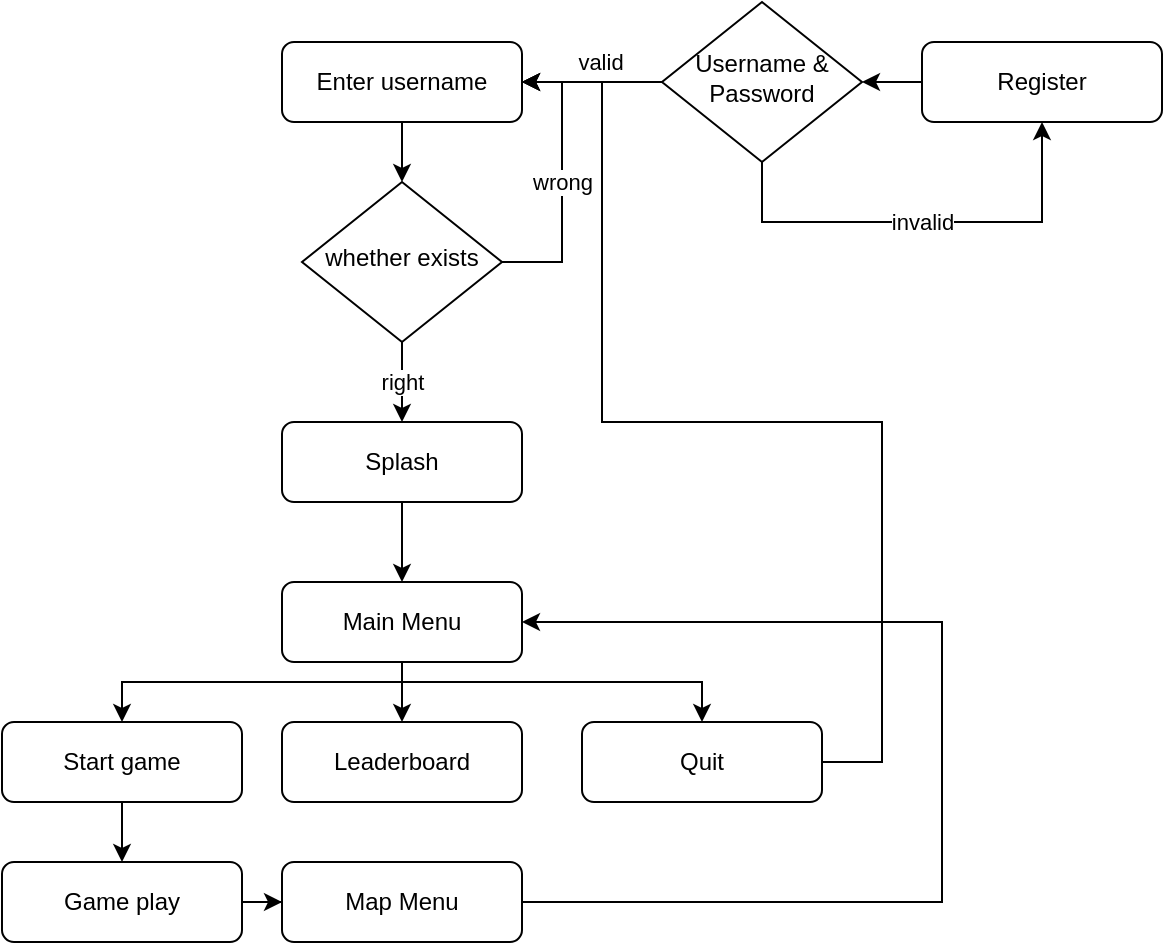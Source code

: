 <mxfile version="14.6.4" type="github">
  <diagram id="C5RBs43oDa-KdzZeNtuy" name="Page-1">
    <mxGraphModel dx="1038" dy="580" grid="1" gridSize="10" guides="1" tooltips="1" connect="1" arrows="1" fold="1" page="1" pageScale="1" pageWidth="827" pageHeight="1169" math="0" shadow="0">
      <root>
        <mxCell id="WIyWlLk6GJQsqaUBKTNV-0" />
        <mxCell id="WIyWlLk6GJQsqaUBKTNV-1" parent="WIyWlLk6GJQsqaUBKTNV-0" />
        <mxCell id="dkf_GmvqIqEeCcAZEyEm-5" style="edgeStyle=orthogonalEdgeStyle;rounded=0;orthogonalLoop=1;jettySize=auto;html=1;" parent="WIyWlLk6GJQsqaUBKTNV-1" source="WIyWlLk6GJQsqaUBKTNV-3" target="WIyWlLk6GJQsqaUBKTNV-6" edge="1">
          <mxGeometry relative="1" as="geometry" />
        </mxCell>
        <mxCell id="WIyWlLk6GJQsqaUBKTNV-3" value="Enter username" style="rounded=1;whiteSpace=wrap;html=1;fontSize=12;glass=0;strokeWidth=1;shadow=0;" parent="WIyWlLk6GJQsqaUBKTNV-1" vertex="1">
          <mxGeometry x="160" y="80" width="120" height="40" as="geometry" />
        </mxCell>
        <mxCell id="dkf_GmvqIqEeCcAZEyEm-6" value="wrong" style="edgeStyle=orthogonalEdgeStyle;rounded=0;orthogonalLoop=1;jettySize=auto;html=1;entryX=1;entryY=0.5;entryDx=0;entryDy=0;" parent="WIyWlLk6GJQsqaUBKTNV-1" source="WIyWlLk6GJQsqaUBKTNV-6" target="WIyWlLk6GJQsqaUBKTNV-3" edge="1">
          <mxGeometry relative="1" as="geometry">
            <Array as="points">
              <mxPoint x="300" y="190" />
              <mxPoint x="300" y="100" />
            </Array>
          </mxGeometry>
        </mxCell>
        <mxCell id="dkf_GmvqIqEeCcAZEyEm-7" value="right" style="edgeStyle=orthogonalEdgeStyle;rounded=0;orthogonalLoop=1;jettySize=auto;html=1;entryX=0.5;entryY=0;entryDx=0;entryDy=0;" parent="WIyWlLk6GJQsqaUBKTNV-1" source="WIyWlLk6GJQsqaUBKTNV-6" target="dkf_GmvqIqEeCcAZEyEm-8" edge="1">
          <mxGeometry relative="1" as="geometry">
            <mxPoint x="220" y="280" as="targetPoint" />
          </mxGeometry>
        </mxCell>
        <mxCell id="WIyWlLk6GJQsqaUBKTNV-6" value="whether exists" style="rhombus;whiteSpace=wrap;html=1;shadow=0;fontFamily=Helvetica;fontSize=12;align=center;strokeWidth=1;spacing=6;spacingTop=-4;" parent="WIyWlLk6GJQsqaUBKTNV-1" vertex="1">
          <mxGeometry x="170" y="150" width="100" height="80" as="geometry" />
        </mxCell>
        <mxCell id="dkf_GmvqIqEeCcAZEyEm-2" style="edgeStyle=orthogonalEdgeStyle;rounded=0;orthogonalLoop=1;jettySize=auto;html=1;entryX=1;entryY=0.5;entryDx=0;entryDy=0;" parent="WIyWlLk6GJQsqaUBKTNV-1" source="dkf_GmvqIqEeCcAZEyEm-0" target="dkf_GmvqIqEeCcAZEyEm-1" edge="1">
          <mxGeometry relative="1" as="geometry" />
        </mxCell>
        <mxCell id="dkf_GmvqIqEeCcAZEyEm-0" value="Register" style="rounded=1;whiteSpace=wrap;html=1;fontSize=12;glass=0;strokeWidth=1;shadow=0;" parent="WIyWlLk6GJQsqaUBKTNV-1" vertex="1">
          <mxGeometry x="480" y="80" width="120" height="40" as="geometry" />
        </mxCell>
        <mxCell id="dkf_GmvqIqEeCcAZEyEm-3" value="valid" style="edgeStyle=orthogonalEdgeStyle;rounded=0;orthogonalLoop=1;jettySize=auto;html=1;entryX=1;entryY=0.5;entryDx=0;entryDy=0;" parent="WIyWlLk6GJQsqaUBKTNV-1" source="dkf_GmvqIqEeCcAZEyEm-1" target="WIyWlLk6GJQsqaUBKTNV-3" edge="1">
          <mxGeometry x="-0.111" y="-10" relative="1" as="geometry">
            <mxPoint as="offset" />
          </mxGeometry>
        </mxCell>
        <mxCell id="dkf_GmvqIqEeCcAZEyEm-4" value="invalid" style="edgeStyle=orthogonalEdgeStyle;rounded=0;orthogonalLoop=1;jettySize=auto;html=1;entryX=0.5;entryY=1;entryDx=0;entryDy=0;" parent="WIyWlLk6GJQsqaUBKTNV-1" source="dkf_GmvqIqEeCcAZEyEm-1" target="dkf_GmvqIqEeCcAZEyEm-0" edge="1">
          <mxGeometry relative="1" as="geometry">
            <Array as="points">
              <mxPoint x="400" y="170" />
              <mxPoint x="540" y="170" />
            </Array>
          </mxGeometry>
        </mxCell>
        <mxCell id="dkf_GmvqIqEeCcAZEyEm-1" value="Username &amp;amp; Password" style="rhombus;whiteSpace=wrap;html=1;shadow=0;fontFamily=Helvetica;fontSize=12;align=center;strokeWidth=1;spacing=6;spacingTop=-4;" parent="WIyWlLk6GJQsqaUBKTNV-1" vertex="1">
          <mxGeometry x="350" y="60" width="100" height="80" as="geometry" />
        </mxCell>
        <mxCell id="dkf_GmvqIqEeCcAZEyEm-10" style="edgeStyle=orthogonalEdgeStyle;rounded=0;orthogonalLoop=1;jettySize=auto;html=1;" parent="WIyWlLk6GJQsqaUBKTNV-1" source="dkf_GmvqIqEeCcAZEyEm-8" target="dkf_GmvqIqEeCcAZEyEm-9" edge="1">
          <mxGeometry relative="1" as="geometry" />
        </mxCell>
        <mxCell id="dkf_GmvqIqEeCcAZEyEm-8" value="Splash&lt;br&gt;" style="rounded=1;whiteSpace=wrap;html=1;fontSize=12;glass=0;strokeWidth=1;shadow=0;" parent="WIyWlLk6GJQsqaUBKTNV-1" vertex="1">
          <mxGeometry x="160" y="270" width="120" height="40" as="geometry" />
        </mxCell>
        <mxCell id="dkf_GmvqIqEeCcAZEyEm-13" style="edgeStyle=orthogonalEdgeStyle;rounded=0;orthogonalLoop=1;jettySize=auto;html=1;" parent="WIyWlLk6GJQsqaUBKTNV-1" source="dkf_GmvqIqEeCcAZEyEm-9" target="dkf_GmvqIqEeCcAZEyEm-12" edge="1">
          <mxGeometry relative="1" as="geometry" />
        </mxCell>
        <mxCell id="dkf_GmvqIqEeCcAZEyEm-15" style="edgeStyle=orthogonalEdgeStyle;rounded=0;orthogonalLoop=1;jettySize=auto;html=1;exitX=0.5;exitY=1;exitDx=0;exitDy=0;" parent="WIyWlLk6GJQsqaUBKTNV-1" source="dkf_GmvqIqEeCcAZEyEm-9" target="dkf_GmvqIqEeCcAZEyEm-14" edge="1">
          <mxGeometry relative="1" as="geometry">
            <Array as="points">
              <mxPoint x="220" y="400" />
              <mxPoint x="80" y="400" />
            </Array>
          </mxGeometry>
        </mxCell>
        <mxCell id="dkf_GmvqIqEeCcAZEyEm-17" style="edgeStyle=orthogonalEdgeStyle;rounded=0;orthogonalLoop=1;jettySize=auto;html=1;" parent="WIyWlLk6GJQsqaUBKTNV-1" source="dkf_GmvqIqEeCcAZEyEm-9" target="dkf_GmvqIqEeCcAZEyEm-16" edge="1">
          <mxGeometry relative="1" as="geometry">
            <Array as="points">
              <mxPoint x="220" y="400" />
              <mxPoint x="370" y="400" />
            </Array>
          </mxGeometry>
        </mxCell>
        <mxCell id="dkf_GmvqIqEeCcAZEyEm-9" value="Main Menu" style="rounded=1;whiteSpace=wrap;html=1;fontSize=12;glass=0;strokeWidth=1;shadow=0;" parent="WIyWlLk6GJQsqaUBKTNV-1" vertex="1">
          <mxGeometry x="160" y="350" width="120" height="40" as="geometry" />
        </mxCell>
        <mxCell id="dkf_GmvqIqEeCcAZEyEm-12" value="Leaderboard" style="rounded=1;whiteSpace=wrap;html=1;fontSize=12;glass=0;strokeWidth=1;shadow=0;" parent="WIyWlLk6GJQsqaUBKTNV-1" vertex="1">
          <mxGeometry x="160" y="420" width="120" height="40" as="geometry" />
        </mxCell>
        <mxCell id="dkf_GmvqIqEeCcAZEyEm-20" style="edgeStyle=orthogonalEdgeStyle;rounded=0;orthogonalLoop=1;jettySize=auto;html=1;" parent="WIyWlLk6GJQsqaUBKTNV-1" source="dkf_GmvqIqEeCcAZEyEm-14" target="dkf_GmvqIqEeCcAZEyEm-19" edge="1">
          <mxGeometry relative="1" as="geometry" />
        </mxCell>
        <mxCell id="dkf_GmvqIqEeCcAZEyEm-14" value="Start game" style="rounded=1;whiteSpace=wrap;html=1;fontSize=12;glass=0;strokeWidth=1;shadow=0;" parent="WIyWlLk6GJQsqaUBKTNV-1" vertex="1">
          <mxGeometry x="20" y="420" width="120" height="40" as="geometry" />
        </mxCell>
        <mxCell id="dkf_GmvqIqEeCcAZEyEm-18" style="edgeStyle=orthogonalEdgeStyle;rounded=0;orthogonalLoop=1;jettySize=auto;html=1;entryX=1;entryY=0.5;entryDx=0;entryDy=0;" parent="WIyWlLk6GJQsqaUBKTNV-1" source="dkf_GmvqIqEeCcAZEyEm-16" target="WIyWlLk6GJQsqaUBKTNV-3" edge="1">
          <mxGeometry relative="1" as="geometry">
            <Array as="points">
              <mxPoint x="460" y="440" />
              <mxPoint x="460" y="270" />
              <mxPoint x="320" y="270" />
              <mxPoint x="320" y="100" />
            </Array>
          </mxGeometry>
        </mxCell>
        <mxCell id="dkf_GmvqIqEeCcAZEyEm-16" value="Quit" style="rounded=1;whiteSpace=wrap;html=1;fontSize=12;glass=0;strokeWidth=1;shadow=0;" parent="WIyWlLk6GJQsqaUBKTNV-1" vertex="1">
          <mxGeometry x="310" y="420" width="120" height="40" as="geometry" />
        </mxCell>
        <mxCell id="dkf_GmvqIqEeCcAZEyEm-22" style="edgeStyle=orthogonalEdgeStyle;rounded=0;orthogonalLoop=1;jettySize=auto;html=1;entryX=0;entryY=0.5;entryDx=0;entryDy=0;" parent="WIyWlLk6GJQsqaUBKTNV-1" source="dkf_GmvqIqEeCcAZEyEm-19" target="dkf_GmvqIqEeCcAZEyEm-21" edge="1">
          <mxGeometry relative="1" as="geometry" />
        </mxCell>
        <mxCell id="dkf_GmvqIqEeCcAZEyEm-19" value="Game play" style="rounded=1;whiteSpace=wrap;html=1;fontSize=12;glass=0;strokeWidth=1;shadow=0;" parent="WIyWlLk6GJQsqaUBKTNV-1" vertex="1">
          <mxGeometry x="20" y="490" width="120" height="40" as="geometry" />
        </mxCell>
        <mxCell id="dkf_GmvqIqEeCcAZEyEm-23" style="edgeStyle=orthogonalEdgeStyle;rounded=0;orthogonalLoop=1;jettySize=auto;html=1;entryX=1;entryY=0.5;entryDx=0;entryDy=0;" parent="WIyWlLk6GJQsqaUBKTNV-1" source="dkf_GmvqIqEeCcAZEyEm-21" target="dkf_GmvqIqEeCcAZEyEm-9" edge="1">
          <mxGeometry relative="1" as="geometry">
            <Array as="points">
              <mxPoint x="490" y="510" />
              <mxPoint x="490" y="370" />
            </Array>
          </mxGeometry>
        </mxCell>
        <mxCell id="dkf_GmvqIqEeCcAZEyEm-21" value="Map Menu" style="rounded=1;whiteSpace=wrap;html=1;fontSize=12;glass=0;strokeWidth=1;shadow=0;" parent="WIyWlLk6GJQsqaUBKTNV-1" vertex="1">
          <mxGeometry x="160" y="490" width="120" height="40" as="geometry" />
        </mxCell>
      </root>
    </mxGraphModel>
  </diagram>
</mxfile>
